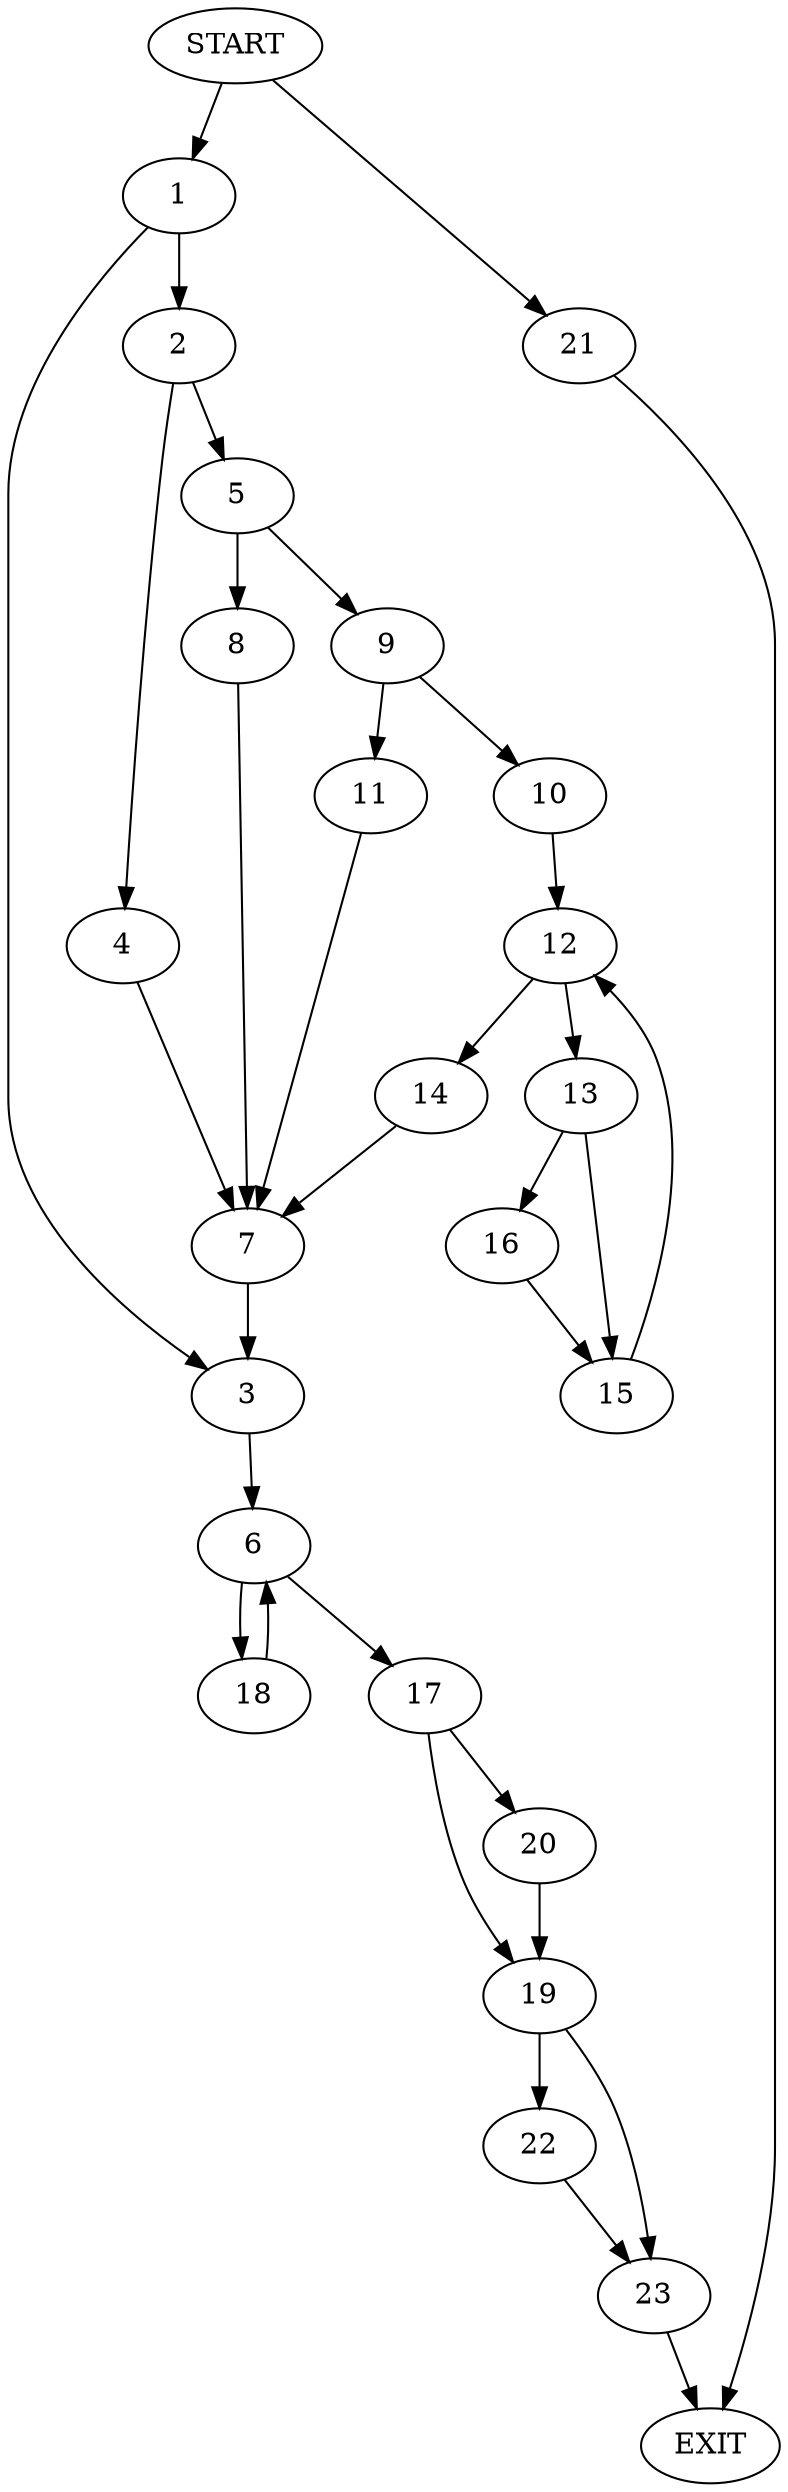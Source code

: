 digraph {
0 [label="START"]
24 [label="EXIT"]
0 -> 1
1 -> 2
1 -> 3
2 -> 4
2 -> 5
3 -> 6
4 -> 7
5 -> 8
5 -> 9
7 -> 3
8 -> 7
9 -> 10
9 -> 11
10 -> 12
11 -> 7
12 -> 13
12 -> 14
13 -> 15
13 -> 16
14 -> 7
15 -> 12
16 -> 15
6 -> 17
6 -> 18
18 -> 6
17 -> 19
17 -> 20
0 -> 21
21 -> 24
20 -> 19
19 -> 22
19 -> 23
22 -> 23
23 -> 24
}
